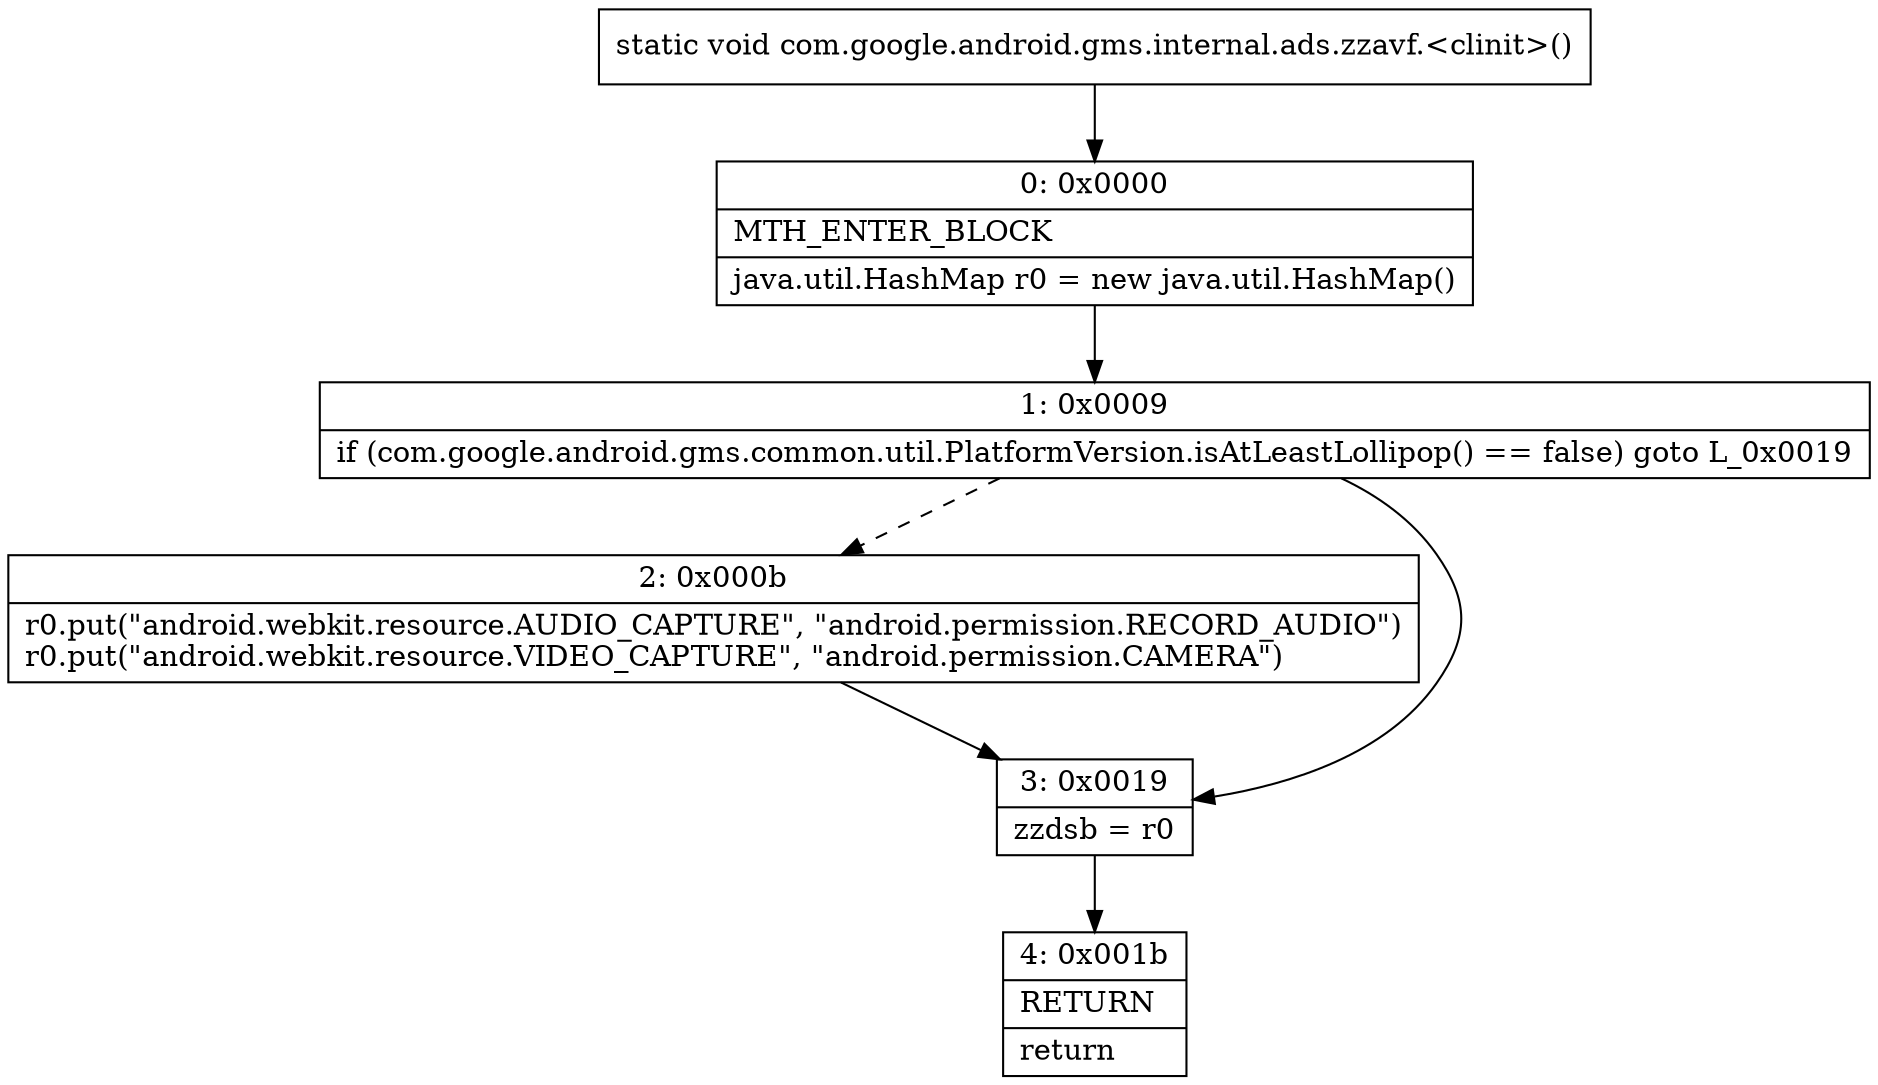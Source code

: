 digraph "CFG forcom.google.android.gms.internal.ads.zzavf.\<clinit\>()V" {
Node_0 [shape=record,label="{0\:\ 0x0000|MTH_ENTER_BLOCK\l|java.util.HashMap r0 = new java.util.HashMap()\l}"];
Node_1 [shape=record,label="{1\:\ 0x0009|if (com.google.android.gms.common.util.PlatformVersion.isAtLeastLollipop() == false) goto L_0x0019\l}"];
Node_2 [shape=record,label="{2\:\ 0x000b|r0.put(\"android.webkit.resource.AUDIO_CAPTURE\", \"android.permission.RECORD_AUDIO\")\lr0.put(\"android.webkit.resource.VIDEO_CAPTURE\", \"android.permission.CAMERA\")\l}"];
Node_3 [shape=record,label="{3\:\ 0x0019|zzdsb = r0\l}"];
Node_4 [shape=record,label="{4\:\ 0x001b|RETURN\l|return\l}"];
MethodNode[shape=record,label="{static void com.google.android.gms.internal.ads.zzavf.\<clinit\>() }"];
MethodNode -> Node_0;
Node_0 -> Node_1;
Node_1 -> Node_2[style=dashed];
Node_1 -> Node_3;
Node_2 -> Node_3;
Node_3 -> Node_4;
}

